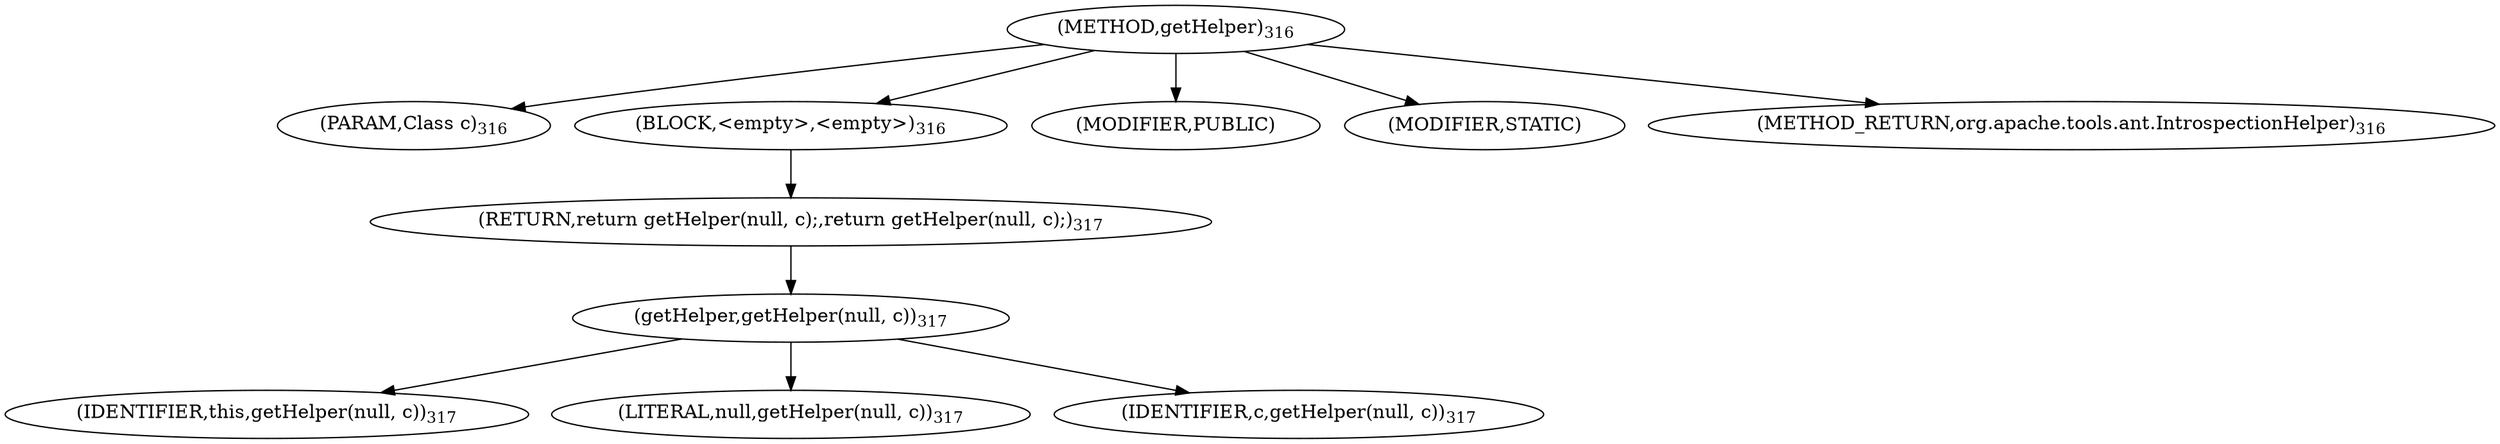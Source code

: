 digraph "getHelper" {  
"818" [label = <(METHOD,getHelper)<SUB>316</SUB>> ]
"819" [label = <(PARAM,Class c)<SUB>316</SUB>> ]
"820" [label = <(BLOCK,&lt;empty&gt;,&lt;empty&gt;)<SUB>316</SUB>> ]
"821" [label = <(RETURN,return getHelper(null, c);,return getHelper(null, c);)<SUB>317</SUB>> ]
"822" [label = <(getHelper,getHelper(null, c))<SUB>317</SUB>> ]
"823" [label = <(IDENTIFIER,this,getHelper(null, c))<SUB>317</SUB>> ]
"824" [label = <(LITERAL,null,getHelper(null, c))<SUB>317</SUB>> ]
"825" [label = <(IDENTIFIER,c,getHelper(null, c))<SUB>317</SUB>> ]
"826" [label = <(MODIFIER,PUBLIC)> ]
"827" [label = <(MODIFIER,STATIC)> ]
"828" [label = <(METHOD_RETURN,org.apache.tools.ant.IntrospectionHelper)<SUB>316</SUB>> ]
  "818" -> "819" 
  "818" -> "820" 
  "818" -> "826" 
  "818" -> "827" 
  "818" -> "828" 
  "820" -> "821" 
  "821" -> "822" 
  "822" -> "823" 
  "822" -> "824" 
  "822" -> "825" 
}
